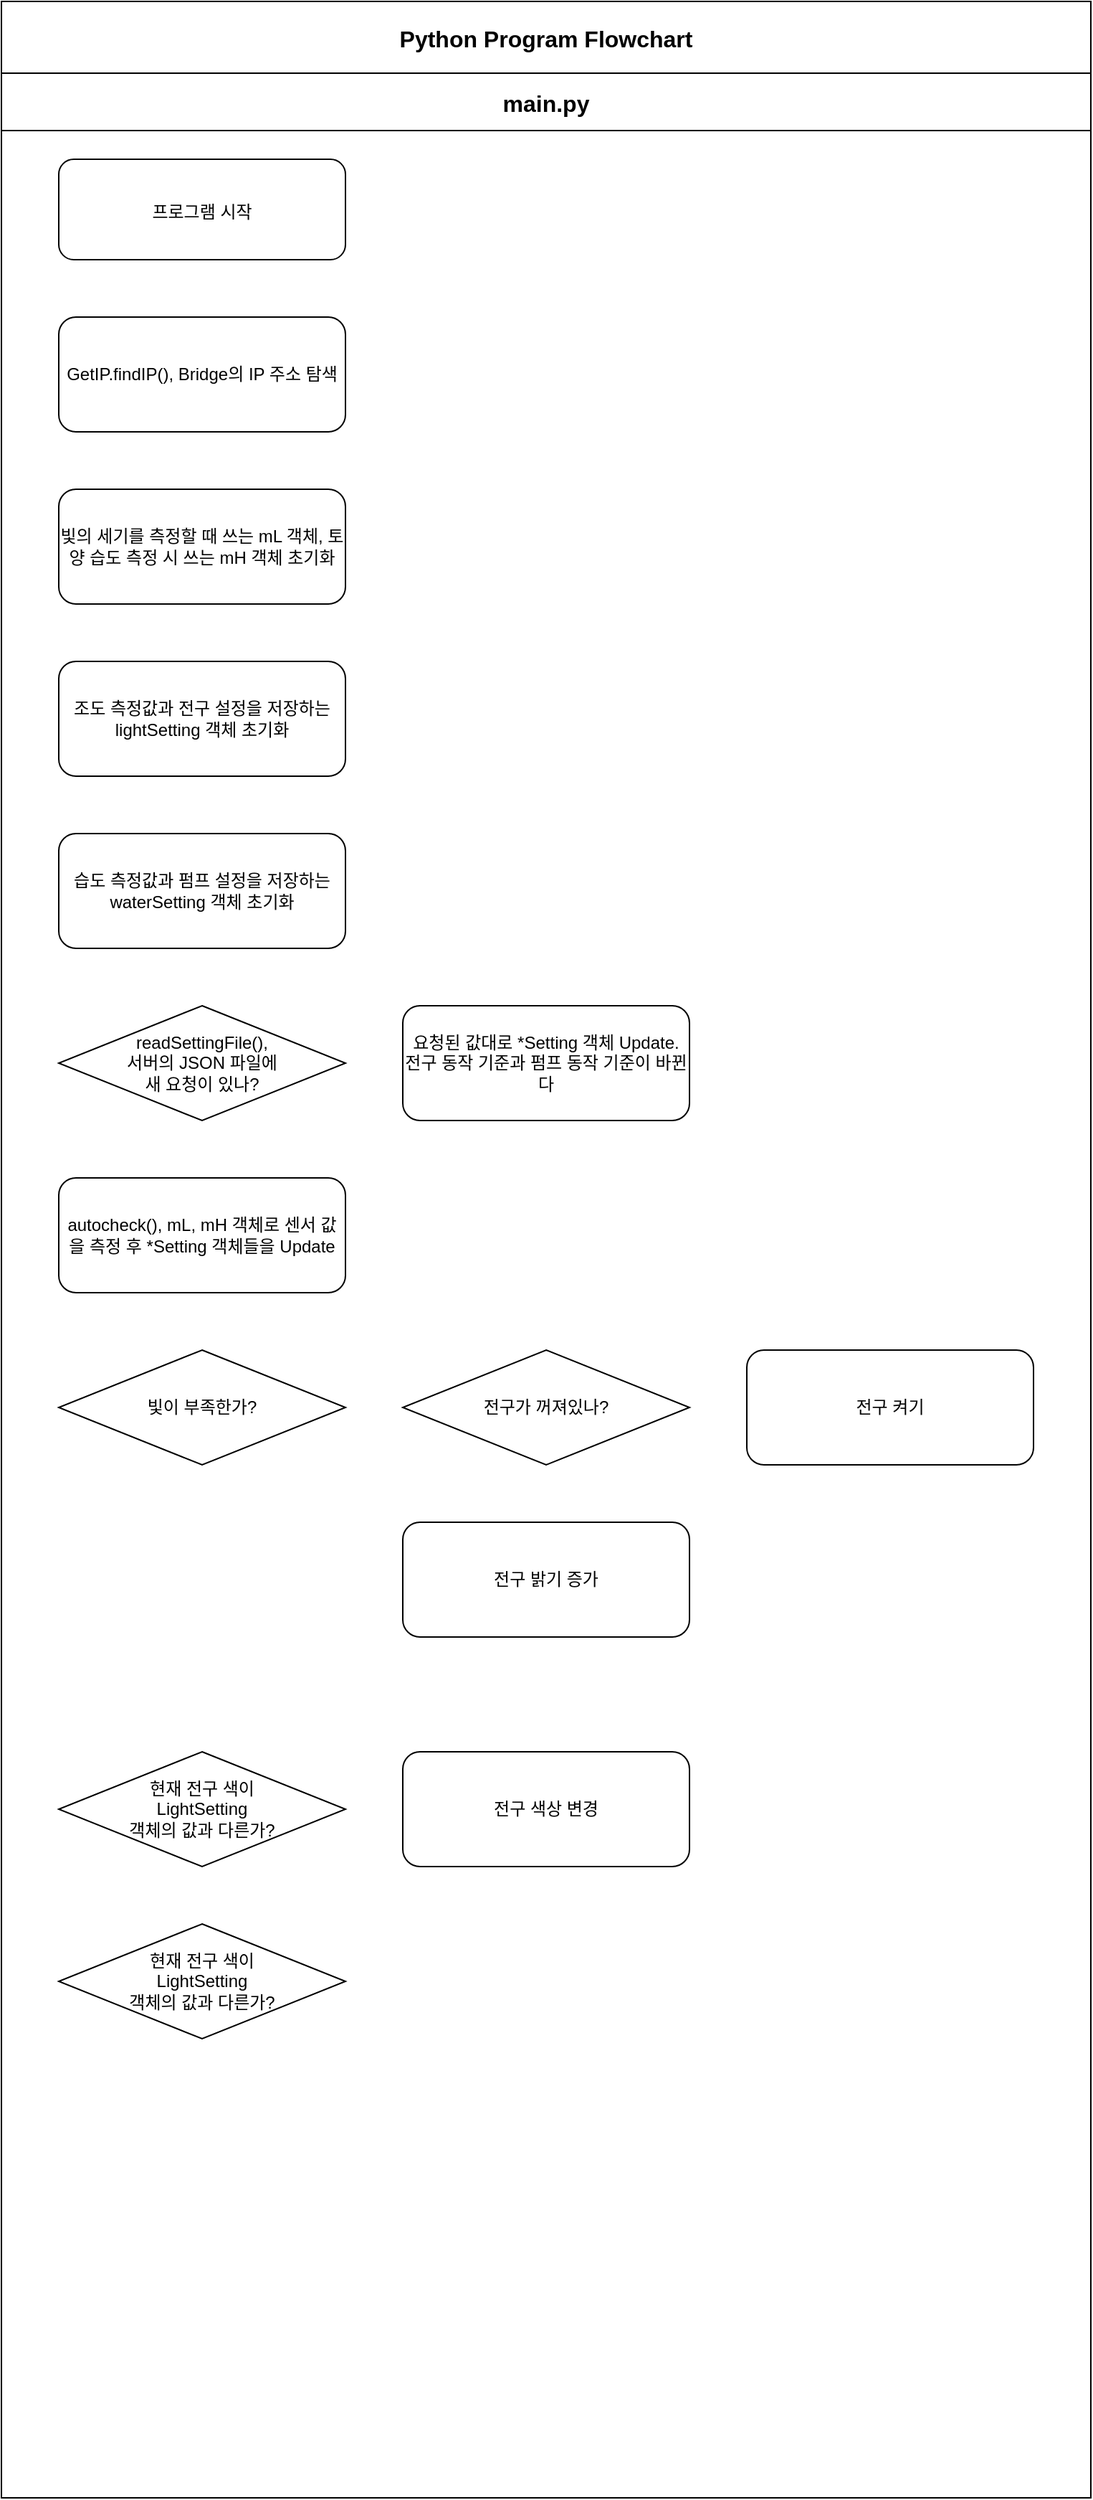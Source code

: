 <mxfile version="14.7.8" type="github">
  <diagram id="-KNmO2IvdMZ4jYOVN25r" name="Page-1">
    <mxGraphModel dx="950" dy="590" grid="1" gridSize="10" guides="1" tooltips="1" connect="1" arrows="1" fold="1" page="1" pageScale="1" pageWidth="827" pageHeight="1169" math="0" shadow="0">
      <root>
        <mxCell id="0" />
        <mxCell id="1" parent="0" />
        <mxCell id="bd2LcZ9f1zMk1PiTSFTj-1" value="Python Program Flowchart" style="swimlane;fontSize=16;startSize=50;spacingTop=0;spacingBottom=0;" parent="1" vertex="1">
          <mxGeometry x="40" y="20" width="760" height="1740" as="geometry" />
        </mxCell>
        <mxCell id="bd2LcZ9f1zMk1PiTSFTj-3" value="&lt;font style=&quot;font-size: 12px&quot;&gt;프로그램 시작&lt;/font&gt;" style="rounded=1;whiteSpace=wrap;html=1;fontSize=16;" parent="bd2LcZ9f1zMk1PiTSFTj-1" vertex="1">
          <mxGeometry x="40" y="110" width="200" height="70" as="geometry" />
        </mxCell>
        <mxCell id="bd2LcZ9f1zMk1PiTSFTj-4" value="GetIP.findIP(), Bridge의 IP 주소 탐색" style="rounded=1;whiteSpace=wrap;html=1;fontSize=12;" parent="bd2LcZ9f1zMk1PiTSFTj-1" vertex="1">
          <mxGeometry x="40" y="220" width="200" height="80" as="geometry" />
        </mxCell>
        <mxCell id="bd2LcZ9f1zMk1PiTSFTj-5" value="빛의 세기를 측정할 때 쓰는 mL 객체, 토양 습도 측정 시 쓰는 mH 객체 초기화" style="rounded=1;whiteSpace=wrap;html=1;fontSize=12;" parent="bd2LcZ9f1zMk1PiTSFTj-1" vertex="1">
          <mxGeometry x="40" y="340" width="200" height="80" as="geometry" />
        </mxCell>
        <mxCell id="noQg9hEuoWINXBPe87Qg-1" value="조도 측정값과 전구 설정을 저장하는 lightSetting 객체 초기화" style="rounded=1;whiteSpace=wrap;html=1;fontSize=12;" parent="bd2LcZ9f1zMk1PiTSFTj-1" vertex="1">
          <mxGeometry x="40" y="460" width="200" height="80" as="geometry" />
        </mxCell>
        <mxCell id="noQg9hEuoWINXBPe87Qg-2" value="습도 측정값과 펌프 설정을 저장하는 waterSetting 객체 초기화" style="rounded=1;whiteSpace=wrap;html=1;fontSize=12;" parent="bd2LcZ9f1zMk1PiTSFTj-1" vertex="1">
          <mxGeometry x="40" y="580" width="200" height="80" as="geometry" />
        </mxCell>
        <mxCell id="noQg9hEuoWINXBPe87Qg-4" value="autocheck(), mL, mH 객체로 센서 값을 측정 후 *Setting 객체들을 Update" style="rounded=1;whiteSpace=wrap;html=1;fontSize=12;" parent="bd2LcZ9f1zMk1PiTSFTj-1" vertex="1">
          <mxGeometry x="40" y="820" width="200" height="80" as="geometry" />
        </mxCell>
        <mxCell id="noQg9hEuoWINXBPe87Qg-5" value="readSettingFile(),&lt;br&gt;서버의 JSON 파일에 &lt;br&gt;새 요청이 있나?" style="rhombus;whiteSpace=wrap;html=1;fontSize=12;" parent="bd2LcZ9f1zMk1PiTSFTj-1" vertex="1">
          <mxGeometry x="40" y="700" width="200" height="80" as="geometry" />
        </mxCell>
        <mxCell id="noQg9hEuoWINXBPe87Qg-6" value="요청된 값대로 *Setting 객체 Update. 전구 동작 기준과 펌프 동작 기준이 바뀐다" style="rounded=1;whiteSpace=wrap;html=1;fontSize=12;" parent="bd2LcZ9f1zMk1PiTSFTj-1" vertex="1">
          <mxGeometry x="280" y="700" width="200" height="80" as="geometry" />
        </mxCell>
        <mxCell id="noQg9hEuoWINXBPe87Qg-9" value="빛이 부족한가?" style="rhombus;whiteSpace=wrap;html=1;fontSize=12;" parent="bd2LcZ9f1zMk1PiTSFTj-1" vertex="1">
          <mxGeometry x="40" y="940" width="200" height="80" as="geometry" />
        </mxCell>
        <mxCell id="noQg9hEuoWINXBPe87Qg-11" value="전구가 꺼져있나?" style="rhombus;whiteSpace=wrap;html=1;fontSize=12;" parent="bd2LcZ9f1zMk1PiTSFTj-1" vertex="1">
          <mxGeometry x="280" y="940" width="200" height="80" as="geometry" />
        </mxCell>
        <mxCell id="8JAIQUbyW3sRMqgmR5K7-1" value="전구 켜기" style="rounded=1;whiteSpace=wrap;html=1;fontSize=12;" vertex="1" parent="bd2LcZ9f1zMk1PiTSFTj-1">
          <mxGeometry x="520" y="940" width="200" height="80" as="geometry" />
        </mxCell>
        <mxCell id="8JAIQUbyW3sRMqgmR5K7-2" value="전구 밝기 증가" style="rounded=1;whiteSpace=wrap;html=1;fontSize=12;" vertex="1" parent="bd2LcZ9f1zMk1PiTSFTj-1">
          <mxGeometry x="280" y="1060" width="200" height="80" as="geometry" />
        </mxCell>
        <mxCell id="8JAIQUbyW3sRMqgmR5K7-3" value="현재 전구 색이 &lt;br&gt;LightSetting&lt;br&gt;객체의 값과 다른가?" style="rhombus;whiteSpace=wrap;html=1;fontSize=12;" vertex="1" parent="bd2LcZ9f1zMk1PiTSFTj-1">
          <mxGeometry x="40" y="1220" width="200" height="80" as="geometry" />
        </mxCell>
        <mxCell id="8JAIQUbyW3sRMqgmR5K7-4" value="전구 색상 변경" style="rounded=1;whiteSpace=wrap;html=1;fontSize=12;" vertex="1" parent="bd2LcZ9f1zMk1PiTSFTj-1">
          <mxGeometry x="280" y="1220" width="200" height="80" as="geometry" />
        </mxCell>
        <mxCell id="8JAIQUbyW3sRMqgmR5K7-5" value="현재 전구 색이 &lt;br&gt;LightSetting&lt;br&gt;객체의 값과 다른가?" style="rhombus;whiteSpace=wrap;html=1;fontSize=12;" vertex="1" parent="bd2LcZ9f1zMk1PiTSFTj-1">
          <mxGeometry x="40" y="1340" width="200" height="80" as="geometry" />
        </mxCell>
        <mxCell id="bd2LcZ9f1zMk1PiTSFTj-2" value="main.py" style="swimlane;fontSize=16;startSize=40;" parent="1" vertex="1">
          <mxGeometry x="40" y="70" width="760" height="1690" as="geometry">
            <mxRectangle x="40" y="70" width="90" height="40" as="alternateBounds" />
          </mxGeometry>
        </mxCell>
      </root>
    </mxGraphModel>
  </diagram>
</mxfile>
